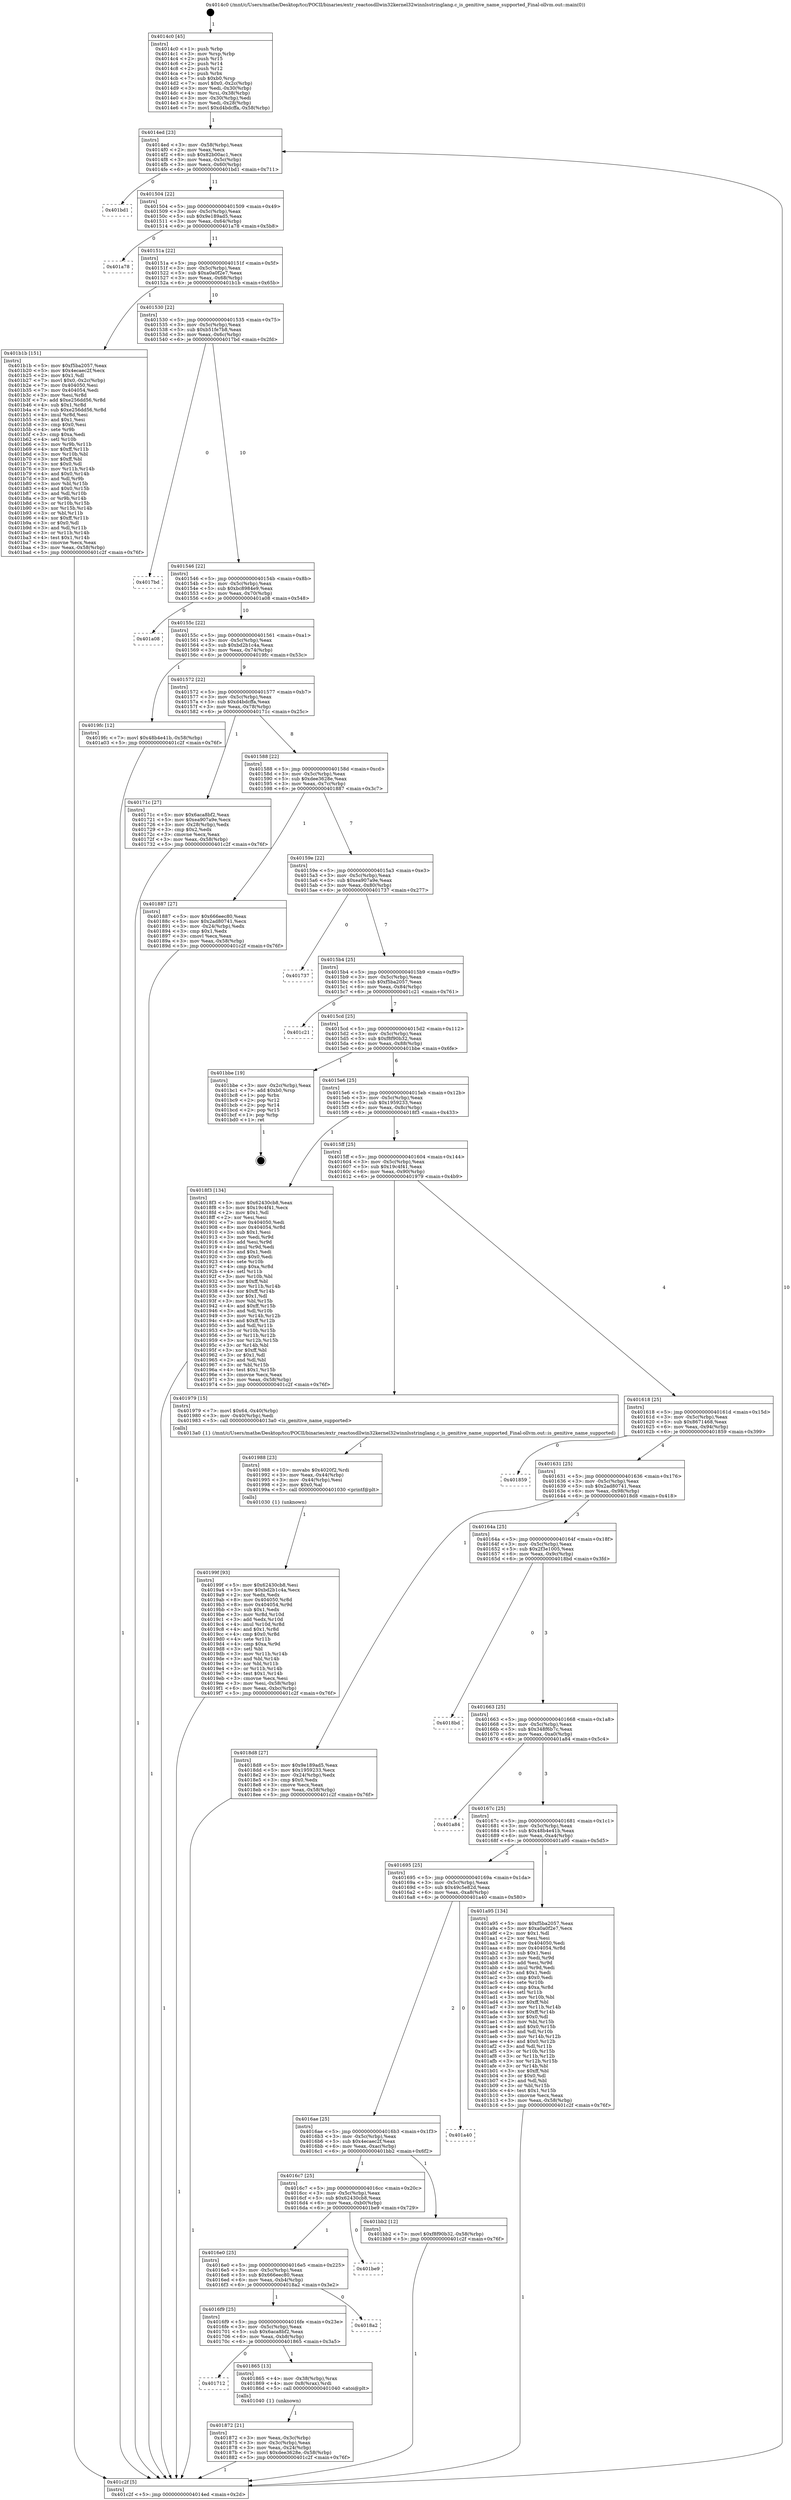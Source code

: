 digraph "0x4014c0" {
  label = "0x4014c0 (/mnt/c/Users/mathe/Desktop/tcc/POCII/binaries/extr_reactosdllwin32kernel32winnlsstringlang.c_is_genitive_name_supported_Final-ollvm.out::main(0))"
  labelloc = "t"
  node[shape=record]

  Entry [label="",width=0.3,height=0.3,shape=circle,fillcolor=black,style=filled]
  "0x4014ed" [label="{
     0x4014ed [23]\l
     | [instrs]\l
     &nbsp;&nbsp;0x4014ed \<+3\>: mov -0x58(%rbp),%eax\l
     &nbsp;&nbsp;0x4014f0 \<+2\>: mov %eax,%ecx\l
     &nbsp;&nbsp;0x4014f2 \<+6\>: sub $0x82b00ac1,%ecx\l
     &nbsp;&nbsp;0x4014f8 \<+3\>: mov %eax,-0x5c(%rbp)\l
     &nbsp;&nbsp;0x4014fb \<+3\>: mov %ecx,-0x60(%rbp)\l
     &nbsp;&nbsp;0x4014fe \<+6\>: je 0000000000401bd1 \<main+0x711\>\l
  }"]
  "0x401bd1" [label="{
     0x401bd1\l
  }", style=dashed]
  "0x401504" [label="{
     0x401504 [22]\l
     | [instrs]\l
     &nbsp;&nbsp;0x401504 \<+5\>: jmp 0000000000401509 \<main+0x49\>\l
     &nbsp;&nbsp;0x401509 \<+3\>: mov -0x5c(%rbp),%eax\l
     &nbsp;&nbsp;0x40150c \<+5\>: sub $0x9e189ad5,%eax\l
     &nbsp;&nbsp;0x401511 \<+3\>: mov %eax,-0x64(%rbp)\l
     &nbsp;&nbsp;0x401514 \<+6\>: je 0000000000401a78 \<main+0x5b8\>\l
  }"]
  Exit [label="",width=0.3,height=0.3,shape=circle,fillcolor=black,style=filled,peripheries=2]
  "0x401a78" [label="{
     0x401a78\l
  }", style=dashed]
  "0x40151a" [label="{
     0x40151a [22]\l
     | [instrs]\l
     &nbsp;&nbsp;0x40151a \<+5\>: jmp 000000000040151f \<main+0x5f\>\l
     &nbsp;&nbsp;0x40151f \<+3\>: mov -0x5c(%rbp),%eax\l
     &nbsp;&nbsp;0x401522 \<+5\>: sub $0xa0a0f2e7,%eax\l
     &nbsp;&nbsp;0x401527 \<+3\>: mov %eax,-0x68(%rbp)\l
     &nbsp;&nbsp;0x40152a \<+6\>: je 0000000000401b1b \<main+0x65b\>\l
  }"]
  "0x40199f" [label="{
     0x40199f [93]\l
     | [instrs]\l
     &nbsp;&nbsp;0x40199f \<+5\>: mov $0x62430cb8,%esi\l
     &nbsp;&nbsp;0x4019a4 \<+5\>: mov $0xbd2b1c4a,%ecx\l
     &nbsp;&nbsp;0x4019a9 \<+2\>: xor %edx,%edx\l
     &nbsp;&nbsp;0x4019ab \<+8\>: mov 0x404050,%r8d\l
     &nbsp;&nbsp;0x4019b3 \<+8\>: mov 0x404054,%r9d\l
     &nbsp;&nbsp;0x4019bb \<+3\>: sub $0x1,%edx\l
     &nbsp;&nbsp;0x4019be \<+3\>: mov %r8d,%r10d\l
     &nbsp;&nbsp;0x4019c1 \<+3\>: add %edx,%r10d\l
     &nbsp;&nbsp;0x4019c4 \<+4\>: imul %r10d,%r8d\l
     &nbsp;&nbsp;0x4019c8 \<+4\>: and $0x1,%r8d\l
     &nbsp;&nbsp;0x4019cc \<+4\>: cmp $0x0,%r8d\l
     &nbsp;&nbsp;0x4019d0 \<+4\>: sete %r11b\l
     &nbsp;&nbsp;0x4019d4 \<+4\>: cmp $0xa,%r9d\l
     &nbsp;&nbsp;0x4019d8 \<+3\>: setl %bl\l
     &nbsp;&nbsp;0x4019db \<+3\>: mov %r11b,%r14b\l
     &nbsp;&nbsp;0x4019de \<+3\>: and %bl,%r14b\l
     &nbsp;&nbsp;0x4019e1 \<+3\>: xor %bl,%r11b\l
     &nbsp;&nbsp;0x4019e4 \<+3\>: or %r11b,%r14b\l
     &nbsp;&nbsp;0x4019e7 \<+4\>: test $0x1,%r14b\l
     &nbsp;&nbsp;0x4019eb \<+3\>: cmovne %ecx,%esi\l
     &nbsp;&nbsp;0x4019ee \<+3\>: mov %esi,-0x58(%rbp)\l
     &nbsp;&nbsp;0x4019f1 \<+6\>: mov %eax,-0xbc(%rbp)\l
     &nbsp;&nbsp;0x4019f7 \<+5\>: jmp 0000000000401c2f \<main+0x76f\>\l
  }"]
  "0x401b1b" [label="{
     0x401b1b [151]\l
     | [instrs]\l
     &nbsp;&nbsp;0x401b1b \<+5\>: mov $0xf5ba2057,%eax\l
     &nbsp;&nbsp;0x401b20 \<+5\>: mov $0x4ecaec2f,%ecx\l
     &nbsp;&nbsp;0x401b25 \<+2\>: mov $0x1,%dl\l
     &nbsp;&nbsp;0x401b27 \<+7\>: movl $0x0,-0x2c(%rbp)\l
     &nbsp;&nbsp;0x401b2e \<+7\>: mov 0x404050,%esi\l
     &nbsp;&nbsp;0x401b35 \<+7\>: mov 0x404054,%edi\l
     &nbsp;&nbsp;0x401b3c \<+3\>: mov %esi,%r8d\l
     &nbsp;&nbsp;0x401b3f \<+7\>: add $0xe256dd56,%r8d\l
     &nbsp;&nbsp;0x401b46 \<+4\>: sub $0x1,%r8d\l
     &nbsp;&nbsp;0x401b4a \<+7\>: sub $0xe256dd56,%r8d\l
     &nbsp;&nbsp;0x401b51 \<+4\>: imul %r8d,%esi\l
     &nbsp;&nbsp;0x401b55 \<+3\>: and $0x1,%esi\l
     &nbsp;&nbsp;0x401b58 \<+3\>: cmp $0x0,%esi\l
     &nbsp;&nbsp;0x401b5b \<+4\>: sete %r9b\l
     &nbsp;&nbsp;0x401b5f \<+3\>: cmp $0xa,%edi\l
     &nbsp;&nbsp;0x401b62 \<+4\>: setl %r10b\l
     &nbsp;&nbsp;0x401b66 \<+3\>: mov %r9b,%r11b\l
     &nbsp;&nbsp;0x401b69 \<+4\>: xor $0xff,%r11b\l
     &nbsp;&nbsp;0x401b6d \<+3\>: mov %r10b,%bl\l
     &nbsp;&nbsp;0x401b70 \<+3\>: xor $0xff,%bl\l
     &nbsp;&nbsp;0x401b73 \<+3\>: xor $0x0,%dl\l
     &nbsp;&nbsp;0x401b76 \<+3\>: mov %r11b,%r14b\l
     &nbsp;&nbsp;0x401b79 \<+4\>: and $0x0,%r14b\l
     &nbsp;&nbsp;0x401b7d \<+3\>: and %dl,%r9b\l
     &nbsp;&nbsp;0x401b80 \<+3\>: mov %bl,%r15b\l
     &nbsp;&nbsp;0x401b83 \<+4\>: and $0x0,%r15b\l
     &nbsp;&nbsp;0x401b87 \<+3\>: and %dl,%r10b\l
     &nbsp;&nbsp;0x401b8a \<+3\>: or %r9b,%r14b\l
     &nbsp;&nbsp;0x401b8d \<+3\>: or %r10b,%r15b\l
     &nbsp;&nbsp;0x401b90 \<+3\>: xor %r15b,%r14b\l
     &nbsp;&nbsp;0x401b93 \<+3\>: or %bl,%r11b\l
     &nbsp;&nbsp;0x401b96 \<+4\>: xor $0xff,%r11b\l
     &nbsp;&nbsp;0x401b9a \<+3\>: or $0x0,%dl\l
     &nbsp;&nbsp;0x401b9d \<+3\>: and %dl,%r11b\l
     &nbsp;&nbsp;0x401ba0 \<+3\>: or %r11b,%r14b\l
     &nbsp;&nbsp;0x401ba3 \<+4\>: test $0x1,%r14b\l
     &nbsp;&nbsp;0x401ba7 \<+3\>: cmovne %ecx,%eax\l
     &nbsp;&nbsp;0x401baa \<+3\>: mov %eax,-0x58(%rbp)\l
     &nbsp;&nbsp;0x401bad \<+5\>: jmp 0000000000401c2f \<main+0x76f\>\l
  }"]
  "0x401530" [label="{
     0x401530 [22]\l
     | [instrs]\l
     &nbsp;&nbsp;0x401530 \<+5\>: jmp 0000000000401535 \<main+0x75\>\l
     &nbsp;&nbsp;0x401535 \<+3\>: mov -0x5c(%rbp),%eax\l
     &nbsp;&nbsp;0x401538 \<+5\>: sub $0xb51fe7b8,%eax\l
     &nbsp;&nbsp;0x40153d \<+3\>: mov %eax,-0x6c(%rbp)\l
     &nbsp;&nbsp;0x401540 \<+6\>: je 00000000004017bd \<main+0x2fd\>\l
  }"]
  "0x401988" [label="{
     0x401988 [23]\l
     | [instrs]\l
     &nbsp;&nbsp;0x401988 \<+10\>: movabs $0x4020f2,%rdi\l
     &nbsp;&nbsp;0x401992 \<+3\>: mov %eax,-0x44(%rbp)\l
     &nbsp;&nbsp;0x401995 \<+3\>: mov -0x44(%rbp),%esi\l
     &nbsp;&nbsp;0x401998 \<+2\>: mov $0x0,%al\l
     &nbsp;&nbsp;0x40199a \<+5\>: call 0000000000401030 \<printf@plt\>\l
     | [calls]\l
     &nbsp;&nbsp;0x401030 \{1\} (unknown)\l
  }"]
  "0x4017bd" [label="{
     0x4017bd\l
  }", style=dashed]
  "0x401546" [label="{
     0x401546 [22]\l
     | [instrs]\l
     &nbsp;&nbsp;0x401546 \<+5\>: jmp 000000000040154b \<main+0x8b\>\l
     &nbsp;&nbsp;0x40154b \<+3\>: mov -0x5c(%rbp),%eax\l
     &nbsp;&nbsp;0x40154e \<+5\>: sub $0xbc8984e9,%eax\l
     &nbsp;&nbsp;0x401553 \<+3\>: mov %eax,-0x70(%rbp)\l
     &nbsp;&nbsp;0x401556 \<+6\>: je 0000000000401a08 \<main+0x548\>\l
  }"]
  "0x401872" [label="{
     0x401872 [21]\l
     | [instrs]\l
     &nbsp;&nbsp;0x401872 \<+3\>: mov %eax,-0x3c(%rbp)\l
     &nbsp;&nbsp;0x401875 \<+3\>: mov -0x3c(%rbp),%eax\l
     &nbsp;&nbsp;0x401878 \<+3\>: mov %eax,-0x24(%rbp)\l
     &nbsp;&nbsp;0x40187b \<+7\>: movl $0xdee3628e,-0x58(%rbp)\l
     &nbsp;&nbsp;0x401882 \<+5\>: jmp 0000000000401c2f \<main+0x76f\>\l
  }"]
  "0x401a08" [label="{
     0x401a08\l
  }", style=dashed]
  "0x40155c" [label="{
     0x40155c [22]\l
     | [instrs]\l
     &nbsp;&nbsp;0x40155c \<+5\>: jmp 0000000000401561 \<main+0xa1\>\l
     &nbsp;&nbsp;0x401561 \<+3\>: mov -0x5c(%rbp),%eax\l
     &nbsp;&nbsp;0x401564 \<+5\>: sub $0xbd2b1c4a,%eax\l
     &nbsp;&nbsp;0x401569 \<+3\>: mov %eax,-0x74(%rbp)\l
     &nbsp;&nbsp;0x40156c \<+6\>: je 00000000004019fc \<main+0x53c\>\l
  }"]
  "0x401712" [label="{
     0x401712\l
  }", style=dashed]
  "0x4019fc" [label="{
     0x4019fc [12]\l
     | [instrs]\l
     &nbsp;&nbsp;0x4019fc \<+7\>: movl $0x48b4e41b,-0x58(%rbp)\l
     &nbsp;&nbsp;0x401a03 \<+5\>: jmp 0000000000401c2f \<main+0x76f\>\l
  }"]
  "0x401572" [label="{
     0x401572 [22]\l
     | [instrs]\l
     &nbsp;&nbsp;0x401572 \<+5\>: jmp 0000000000401577 \<main+0xb7\>\l
     &nbsp;&nbsp;0x401577 \<+3\>: mov -0x5c(%rbp),%eax\l
     &nbsp;&nbsp;0x40157a \<+5\>: sub $0xd4bdcffa,%eax\l
     &nbsp;&nbsp;0x40157f \<+3\>: mov %eax,-0x78(%rbp)\l
     &nbsp;&nbsp;0x401582 \<+6\>: je 000000000040171c \<main+0x25c\>\l
  }"]
  "0x401865" [label="{
     0x401865 [13]\l
     | [instrs]\l
     &nbsp;&nbsp;0x401865 \<+4\>: mov -0x38(%rbp),%rax\l
     &nbsp;&nbsp;0x401869 \<+4\>: mov 0x8(%rax),%rdi\l
     &nbsp;&nbsp;0x40186d \<+5\>: call 0000000000401040 \<atoi@plt\>\l
     | [calls]\l
     &nbsp;&nbsp;0x401040 \{1\} (unknown)\l
  }"]
  "0x40171c" [label="{
     0x40171c [27]\l
     | [instrs]\l
     &nbsp;&nbsp;0x40171c \<+5\>: mov $0x6aca8bf2,%eax\l
     &nbsp;&nbsp;0x401721 \<+5\>: mov $0xea907a9e,%ecx\l
     &nbsp;&nbsp;0x401726 \<+3\>: mov -0x28(%rbp),%edx\l
     &nbsp;&nbsp;0x401729 \<+3\>: cmp $0x2,%edx\l
     &nbsp;&nbsp;0x40172c \<+3\>: cmovne %ecx,%eax\l
     &nbsp;&nbsp;0x40172f \<+3\>: mov %eax,-0x58(%rbp)\l
     &nbsp;&nbsp;0x401732 \<+5\>: jmp 0000000000401c2f \<main+0x76f\>\l
  }"]
  "0x401588" [label="{
     0x401588 [22]\l
     | [instrs]\l
     &nbsp;&nbsp;0x401588 \<+5\>: jmp 000000000040158d \<main+0xcd\>\l
     &nbsp;&nbsp;0x40158d \<+3\>: mov -0x5c(%rbp),%eax\l
     &nbsp;&nbsp;0x401590 \<+5\>: sub $0xdee3628e,%eax\l
     &nbsp;&nbsp;0x401595 \<+3\>: mov %eax,-0x7c(%rbp)\l
     &nbsp;&nbsp;0x401598 \<+6\>: je 0000000000401887 \<main+0x3c7\>\l
  }"]
  "0x401c2f" [label="{
     0x401c2f [5]\l
     | [instrs]\l
     &nbsp;&nbsp;0x401c2f \<+5\>: jmp 00000000004014ed \<main+0x2d\>\l
  }"]
  "0x4014c0" [label="{
     0x4014c0 [45]\l
     | [instrs]\l
     &nbsp;&nbsp;0x4014c0 \<+1\>: push %rbp\l
     &nbsp;&nbsp;0x4014c1 \<+3\>: mov %rsp,%rbp\l
     &nbsp;&nbsp;0x4014c4 \<+2\>: push %r15\l
     &nbsp;&nbsp;0x4014c6 \<+2\>: push %r14\l
     &nbsp;&nbsp;0x4014c8 \<+2\>: push %r12\l
     &nbsp;&nbsp;0x4014ca \<+1\>: push %rbx\l
     &nbsp;&nbsp;0x4014cb \<+7\>: sub $0xb0,%rsp\l
     &nbsp;&nbsp;0x4014d2 \<+7\>: movl $0x0,-0x2c(%rbp)\l
     &nbsp;&nbsp;0x4014d9 \<+3\>: mov %edi,-0x30(%rbp)\l
     &nbsp;&nbsp;0x4014dc \<+4\>: mov %rsi,-0x38(%rbp)\l
     &nbsp;&nbsp;0x4014e0 \<+3\>: mov -0x30(%rbp),%edi\l
     &nbsp;&nbsp;0x4014e3 \<+3\>: mov %edi,-0x28(%rbp)\l
     &nbsp;&nbsp;0x4014e6 \<+7\>: movl $0xd4bdcffa,-0x58(%rbp)\l
  }"]
  "0x4016f9" [label="{
     0x4016f9 [25]\l
     | [instrs]\l
     &nbsp;&nbsp;0x4016f9 \<+5\>: jmp 00000000004016fe \<main+0x23e\>\l
     &nbsp;&nbsp;0x4016fe \<+3\>: mov -0x5c(%rbp),%eax\l
     &nbsp;&nbsp;0x401701 \<+5\>: sub $0x6aca8bf2,%eax\l
     &nbsp;&nbsp;0x401706 \<+6\>: mov %eax,-0xb8(%rbp)\l
     &nbsp;&nbsp;0x40170c \<+6\>: je 0000000000401865 \<main+0x3a5\>\l
  }"]
  "0x401887" [label="{
     0x401887 [27]\l
     | [instrs]\l
     &nbsp;&nbsp;0x401887 \<+5\>: mov $0x666eec80,%eax\l
     &nbsp;&nbsp;0x40188c \<+5\>: mov $0x2ad80741,%ecx\l
     &nbsp;&nbsp;0x401891 \<+3\>: mov -0x24(%rbp),%edx\l
     &nbsp;&nbsp;0x401894 \<+3\>: cmp $0x1,%edx\l
     &nbsp;&nbsp;0x401897 \<+3\>: cmovl %ecx,%eax\l
     &nbsp;&nbsp;0x40189a \<+3\>: mov %eax,-0x58(%rbp)\l
     &nbsp;&nbsp;0x40189d \<+5\>: jmp 0000000000401c2f \<main+0x76f\>\l
  }"]
  "0x40159e" [label="{
     0x40159e [22]\l
     | [instrs]\l
     &nbsp;&nbsp;0x40159e \<+5\>: jmp 00000000004015a3 \<main+0xe3\>\l
     &nbsp;&nbsp;0x4015a3 \<+3\>: mov -0x5c(%rbp),%eax\l
     &nbsp;&nbsp;0x4015a6 \<+5\>: sub $0xea907a9e,%eax\l
     &nbsp;&nbsp;0x4015ab \<+3\>: mov %eax,-0x80(%rbp)\l
     &nbsp;&nbsp;0x4015ae \<+6\>: je 0000000000401737 \<main+0x277\>\l
  }"]
  "0x4018a2" [label="{
     0x4018a2\l
  }", style=dashed]
  "0x401737" [label="{
     0x401737\l
  }", style=dashed]
  "0x4015b4" [label="{
     0x4015b4 [25]\l
     | [instrs]\l
     &nbsp;&nbsp;0x4015b4 \<+5\>: jmp 00000000004015b9 \<main+0xf9\>\l
     &nbsp;&nbsp;0x4015b9 \<+3\>: mov -0x5c(%rbp),%eax\l
     &nbsp;&nbsp;0x4015bc \<+5\>: sub $0xf5ba2057,%eax\l
     &nbsp;&nbsp;0x4015c1 \<+6\>: mov %eax,-0x84(%rbp)\l
     &nbsp;&nbsp;0x4015c7 \<+6\>: je 0000000000401c21 \<main+0x761\>\l
  }"]
  "0x4016e0" [label="{
     0x4016e0 [25]\l
     | [instrs]\l
     &nbsp;&nbsp;0x4016e0 \<+5\>: jmp 00000000004016e5 \<main+0x225\>\l
     &nbsp;&nbsp;0x4016e5 \<+3\>: mov -0x5c(%rbp),%eax\l
     &nbsp;&nbsp;0x4016e8 \<+5\>: sub $0x666eec80,%eax\l
     &nbsp;&nbsp;0x4016ed \<+6\>: mov %eax,-0xb4(%rbp)\l
     &nbsp;&nbsp;0x4016f3 \<+6\>: je 00000000004018a2 \<main+0x3e2\>\l
  }"]
  "0x401c21" [label="{
     0x401c21\l
  }", style=dashed]
  "0x4015cd" [label="{
     0x4015cd [25]\l
     | [instrs]\l
     &nbsp;&nbsp;0x4015cd \<+5\>: jmp 00000000004015d2 \<main+0x112\>\l
     &nbsp;&nbsp;0x4015d2 \<+3\>: mov -0x5c(%rbp),%eax\l
     &nbsp;&nbsp;0x4015d5 \<+5\>: sub $0xf8f90b32,%eax\l
     &nbsp;&nbsp;0x4015da \<+6\>: mov %eax,-0x88(%rbp)\l
     &nbsp;&nbsp;0x4015e0 \<+6\>: je 0000000000401bbe \<main+0x6fe\>\l
  }"]
  "0x401be9" [label="{
     0x401be9\l
  }", style=dashed]
  "0x401bbe" [label="{
     0x401bbe [19]\l
     | [instrs]\l
     &nbsp;&nbsp;0x401bbe \<+3\>: mov -0x2c(%rbp),%eax\l
     &nbsp;&nbsp;0x401bc1 \<+7\>: add $0xb0,%rsp\l
     &nbsp;&nbsp;0x401bc8 \<+1\>: pop %rbx\l
     &nbsp;&nbsp;0x401bc9 \<+2\>: pop %r12\l
     &nbsp;&nbsp;0x401bcb \<+2\>: pop %r14\l
     &nbsp;&nbsp;0x401bcd \<+2\>: pop %r15\l
     &nbsp;&nbsp;0x401bcf \<+1\>: pop %rbp\l
     &nbsp;&nbsp;0x401bd0 \<+1\>: ret\l
  }"]
  "0x4015e6" [label="{
     0x4015e6 [25]\l
     | [instrs]\l
     &nbsp;&nbsp;0x4015e6 \<+5\>: jmp 00000000004015eb \<main+0x12b\>\l
     &nbsp;&nbsp;0x4015eb \<+3\>: mov -0x5c(%rbp),%eax\l
     &nbsp;&nbsp;0x4015ee \<+5\>: sub $0x1959233,%eax\l
     &nbsp;&nbsp;0x4015f3 \<+6\>: mov %eax,-0x8c(%rbp)\l
     &nbsp;&nbsp;0x4015f9 \<+6\>: je 00000000004018f3 \<main+0x433\>\l
  }"]
  "0x4016c7" [label="{
     0x4016c7 [25]\l
     | [instrs]\l
     &nbsp;&nbsp;0x4016c7 \<+5\>: jmp 00000000004016cc \<main+0x20c\>\l
     &nbsp;&nbsp;0x4016cc \<+3\>: mov -0x5c(%rbp),%eax\l
     &nbsp;&nbsp;0x4016cf \<+5\>: sub $0x62430cb8,%eax\l
     &nbsp;&nbsp;0x4016d4 \<+6\>: mov %eax,-0xb0(%rbp)\l
     &nbsp;&nbsp;0x4016da \<+6\>: je 0000000000401be9 \<main+0x729\>\l
  }"]
  "0x4018f3" [label="{
     0x4018f3 [134]\l
     | [instrs]\l
     &nbsp;&nbsp;0x4018f3 \<+5\>: mov $0x62430cb8,%eax\l
     &nbsp;&nbsp;0x4018f8 \<+5\>: mov $0x19c4f41,%ecx\l
     &nbsp;&nbsp;0x4018fd \<+2\>: mov $0x1,%dl\l
     &nbsp;&nbsp;0x4018ff \<+2\>: xor %esi,%esi\l
     &nbsp;&nbsp;0x401901 \<+7\>: mov 0x404050,%edi\l
     &nbsp;&nbsp;0x401908 \<+8\>: mov 0x404054,%r8d\l
     &nbsp;&nbsp;0x401910 \<+3\>: sub $0x1,%esi\l
     &nbsp;&nbsp;0x401913 \<+3\>: mov %edi,%r9d\l
     &nbsp;&nbsp;0x401916 \<+3\>: add %esi,%r9d\l
     &nbsp;&nbsp;0x401919 \<+4\>: imul %r9d,%edi\l
     &nbsp;&nbsp;0x40191d \<+3\>: and $0x1,%edi\l
     &nbsp;&nbsp;0x401920 \<+3\>: cmp $0x0,%edi\l
     &nbsp;&nbsp;0x401923 \<+4\>: sete %r10b\l
     &nbsp;&nbsp;0x401927 \<+4\>: cmp $0xa,%r8d\l
     &nbsp;&nbsp;0x40192b \<+4\>: setl %r11b\l
     &nbsp;&nbsp;0x40192f \<+3\>: mov %r10b,%bl\l
     &nbsp;&nbsp;0x401932 \<+3\>: xor $0xff,%bl\l
     &nbsp;&nbsp;0x401935 \<+3\>: mov %r11b,%r14b\l
     &nbsp;&nbsp;0x401938 \<+4\>: xor $0xff,%r14b\l
     &nbsp;&nbsp;0x40193c \<+3\>: xor $0x1,%dl\l
     &nbsp;&nbsp;0x40193f \<+3\>: mov %bl,%r15b\l
     &nbsp;&nbsp;0x401942 \<+4\>: and $0xff,%r15b\l
     &nbsp;&nbsp;0x401946 \<+3\>: and %dl,%r10b\l
     &nbsp;&nbsp;0x401949 \<+3\>: mov %r14b,%r12b\l
     &nbsp;&nbsp;0x40194c \<+4\>: and $0xff,%r12b\l
     &nbsp;&nbsp;0x401950 \<+3\>: and %dl,%r11b\l
     &nbsp;&nbsp;0x401953 \<+3\>: or %r10b,%r15b\l
     &nbsp;&nbsp;0x401956 \<+3\>: or %r11b,%r12b\l
     &nbsp;&nbsp;0x401959 \<+3\>: xor %r12b,%r15b\l
     &nbsp;&nbsp;0x40195c \<+3\>: or %r14b,%bl\l
     &nbsp;&nbsp;0x40195f \<+3\>: xor $0xff,%bl\l
     &nbsp;&nbsp;0x401962 \<+3\>: or $0x1,%dl\l
     &nbsp;&nbsp;0x401965 \<+2\>: and %dl,%bl\l
     &nbsp;&nbsp;0x401967 \<+3\>: or %bl,%r15b\l
     &nbsp;&nbsp;0x40196a \<+4\>: test $0x1,%r15b\l
     &nbsp;&nbsp;0x40196e \<+3\>: cmovne %ecx,%eax\l
     &nbsp;&nbsp;0x401971 \<+3\>: mov %eax,-0x58(%rbp)\l
     &nbsp;&nbsp;0x401974 \<+5\>: jmp 0000000000401c2f \<main+0x76f\>\l
  }"]
  "0x4015ff" [label="{
     0x4015ff [25]\l
     | [instrs]\l
     &nbsp;&nbsp;0x4015ff \<+5\>: jmp 0000000000401604 \<main+0x144\>\l
     &nbsp;&nbsp;0x401604 \<+3\>: mov -0x5c(%rbp),%eax\l
     &nbsp;&nbsp;0x401607 \<+5\>: sub $0x19c4f41,%eax\l
     &nbsp;&nbsp;0x40160c \<+6\>: mov %eax,-0x90(%rbp)\l
     &nbsp;&nbsp;0x401612 \<+6\>: je 0000000000401979 \<main+0x4b9\>\l
  }"]
  "0x401bb2" [label="{
     0x401bb2 [12]\l
     | [instrs]\l
     &nbsp;&nbsp;0x401bb2 \<+7\>: movl $0xf8f90b32,-0x58(%rbp)\l
     &nbsp;&nbsp;0x401bb9 \<+5\>: jmp 0000000000401c2f \<main+0x76f\>\l
  }"]
  "0x401979" [label="{
     0x401979 [15]\l
     | [instrs]\l
     &nbsp;&nbsp;0x401979 \<+7\>: movl $0x64,-0x40(%rbp)\l
     &nbsp;&nbsp;0x401980 \<+3\>: mov -0x40(%rbp),%edi\l
     &nbsp;&nbsp;0x401983 \<+5\>: call 00000000004013a0 \<is_genitive_name_supported\>\l
     | [calls]\l
     &nbsp;&nbsp;0x4013a0 \{1\} (/mnt/c/Users/mathe/Desktop/tcc/POCII/binaries/extr_reactosdllwin32kernel32winnlsstringlang.c_is_genitive_name_supported_Final-ollvm.out::is_genitive_name_supported)\l
  }"]
  "0x401618" [label="{
     0x401618 [25]\l
     | [instrs]\l
     &nbsp;&nbsp;0x401618 \<+5\>: jmp 000000000040161d \<main+0x15d\>\l
     &nbsp;&nbsp;0x40161d \<+3\>: mov -0x5c(%rbp),%eax\l
     &nbsp;&nbsp;0x401620 \<+5\>: sub $0x8671468,%eax\l
     &nbsp;&nbsp;0x401625 \<+6\>: mov %eax,-0x94(%rbp)\l
     &nbsp;&nbsp;0x40162b \<+6\>: je 0000000000401859 \<main+0x399\>\l
  }"]
  "0x4016ae" [label="{
     0x4016ae [25]\l
     | [instrs]\l
     &nbsp;&nbsp;0x4016ae \<+5\>: jmp 00000000004016b3 \<main+0x1f3\>\l
     &nbsp;&nbsp;0x4016b3 \<+3\>: mov -0x5c(%rbp),%eax\l
     &nbsp;&nbsp;0x4016b6 \<+5\>: sub $0x4ecaec2f,%eax\l
     &nbsp;&nbsp;0x4016bb \<+6\>: mov %eax,-0xac(%rbp)\l
     &nbsp;&nbsp;0x4016c1 \<+6\>: je 0000000000401bb2 \<main+0x6f2\>\l
  }"]
  "0x401859" [label="{
     0x401859\l
  }", style=dashed]
  "0x401631" [label="{
     0x401631 [25]\l
     | [instrs]\l
     &nbsp;&nbsp;0x401631 \<+5\>: jmp 0000000000401636 \<main+0x176\>\l
     &nbsp;&nbsp;0x401636 \<+3\>: mov -0x5c(%rbp),%eax\l
     &nbsp;&nbsp;0x401639 \<+5\>: sub $0x2ad80741,%eax\l
     &nbsp;&nbsp;0x40163e \<+6\>: mov %eax,-0x98(%rbp)\l
     &nbsp;&nbsp;0x401644 \<+6\>: je 00000000004018d8 \<main+0x418\>\l
  }"]
  "0x401a40" [label="{
     0x401a40\l
  }", style=dashed]
  "0x4018d8" [label="{
     0x4018d8 [27]\l
     | [instrs]\l
     &nbsp;&nbsp;0x4018d8 \<+5\>: mov $0x9e189ad5,%eax\l
     &nbsp;&nbsp;0x4018dd \<+5\>: mov $0x1959233,%ecx\l
     &nbsp;&nbsp;0x4018e2 \<+3\>: mov -0x24(%rbp),%edx\l
     &nbsp;&nbsp;0x4018e5 \<+3\>: cmp $0x0,%edx\l
     &nbsp;&nbsp;0x4018e8 \<+3\>: cmove %ecx,%eax\l
     &nbsp;&nbsp;0x4018eb \<+3\>: mov %eax,-0x58(%rbp)\l
     &nbsp;&nbsp;0x4018ee \<+5\>: jmp 0000000000401c2f \<main+0x76f\>\l
  }"]
  "0x40164a" [label="{
     0x40164a [25]\l
     | [instrs]\l
     &nbsp;&nbsp;0x40164a \<+5\>: jmp 000000000040164f \<main+0x18f\>\l
     &nbsp;&nbsp;0x40164f \<+3\>: mov -0x5c(%rbp),%eax\l
     &nbsp;&nbsp;0x401652 \<+5\>: sub $0x2f3e1005,%eax\l
     &nbsp;&nbsp;0x401657 \<+6\>: mov %eax,-0x9c(%rbp)\l
     &nbsp;&nbsp;0x40165d \<+6\>: je 00000000004018bd \<main+0x3fd\>\l
  }"]
  "0x401695" [label="{
     0x401695 [25]\l
     | [instrs]\l
     &nbsp;&nbsp;0x401695 \<+5\>: jmp 000000000040169a \<main+0x1da\>\l
     &nbsp;&nbsp;0x40169a \<+3\>: mov -0x5c(%rbp),%eax\l
     &nbsp;&nbsp;0x40169d \<+5\>: sub $0x49c5e82d,%eax\l
     &nbsp;&nbsp;0x4016a2 \<+6\>: mov %eax,-0xa8(%rbp)\l
     &nbsp;&nbsp;0x4016a8 \<+6\>: je 0000000000401a40 \<main+0x580\>\l
  }"]
  "0x4018bd" [label="{
     0x4018bd\l
  }", style=dashed]
  "0x401663" [label="{
     0x401663 [25]\l
     | [instrs]\l
     &nbsp;&nbsp;0x401663 \<+5\>: jmp 0000000000401668 \<main+0x1a8\>\l
     &nbsp;&nbsp;0x401668 \<+3\>: mov -0x5c(%rbp),%eax\l
     &nbsp;&nbsp;0x40166b \<+5\>: sub $0x348f6b7c,%eax\l
     &nbsp;&nbsp;0x401670 \<+6\>: mov %eax,-0xa0(%rbp)\l
     &nbsp;&nbsp;0x401676 \<+6\>: je 0000000000401a84 \<main+0x5c4\>\l
  }"]
  "0x401a95" [label="{
     0x401a95 [134]\l
     | [instrs]\l
     &nbsp;&nbsp;0x401a95 \<+5\>: mov $0xf5ba2057,%eax\l
     &nbsp;&nbsp;0x401a9a \<+5\>: mov $0xa0a0f2e7,%ecx\l
     &nbsp;&nbsp;0x401a9f \<+2\>: mov $0x1,%dl\l
     &nbsp;&nbsp;0x401aa1 \<+2\>: xor %esi,%esi\l
     &nbsp;&nbsp;0x401aa3 \<+7\>: mov 0x404050,%edi\l
     &nbsp;&nbsp;0x401aaa \<+8\>: mov 0x404054,%r8d\l
     &nbsp;&nbsp;0x401ab2 \<+3\>: sub $0x1,%esi\l
     &nbsp;&nbsp;0x401ab5 \<+3\>: mov %edi,%r9d\l
     &nbsp;&nbsp;0x401ab8 \<+3\>: add %esi,%r9d\l
     &nbsp;&nbsp;0x401abb \<+4\>: imul %r9d,%edi\l
     &nbsp;&nbsp;0x401abf \<+3\>: and $0x1,%edi\l
     &nbsp;&nbsp;0x401ac2 \<+3\>: cmp $0x0,%edi\l
     &nbsp;&nbsp;0x401ac5 \<+4\>: sete %r10b\l
     &nbsp;&nbsp;0x401ac9 \<+4\>: cmp $0xa,%r8d\l
     &nbsp;&nbsp;0x401acd \<+4\>: setl %r11b\l
     &nbsp;&nbsp;0x401ad1 \<+3\>: mov %r10b,%bl\l
     &nbsp;&nbsp;0x401ad4 \<+3\>: xor $0xff,%bl\l
     &nbsp;&nbsp;0x401ad7 \<+3\>: mov %r11b,%r14b\l
     &nbsp;&nbsp;0x401ada \<+4\>: xor $0xff,%r14b\l
     &nbsp;&nbsp;0x401ade \<+3\>: xor $0x0,%dl\l
     &nbsp;&nbsp;0x401ae1 \<+3\>: mov %bl,%r15b\l
     &nbsp;&nbsp;0x401ae4 \<+4\>: and $0x0,%r15b\l
     &nbsp;&nbsp;0x401ae8 \<+3\>: and %dl,%r10b\l
     &nbsp;&nbsp;0x401aeb \<+3\>: mov %r14b,%r12b\l
     &nbsp;&nbsp;0x401aee \<+4\>: and $0x0,%r12b\l
     &nbsp;&nbsp;0x401af2 \<+3\>: and %dl,%r11b\l
     &nbsp;&nbsp;0x401af5 \<+3\>: or %r10b,%r15b\l
     &nbsp;&nbsp;0x401af8 \<+3\>: or %r11b,%r12b\l
     &nbsp;&nbsp;0x401afb \<+3\>: xor %r12b,%r15b\l
     &nbsp;&nbsp;0x401afe \<+3\>: or %r14b,%bl\l
     &nbsp;&nbsp;0x401b01 \<+3\>: xor $0xff,%bl\l
     &nbsp;&nbsp;0x401b04 \<+3\>: or $0x0,%dl\l
     &nbsp;&nbsp;0x401b07 \<+2\>: and %dl,%bl\l
     &nbsp;&nbsp;0x401b09 \<+3\>: or %bl,%r15b\l
     &nbsp;&nbsp;0x401b0c \<+4\>: test $0x1,%r15b\l
     &nbsp;&nbsp;0x401b10 \<+3\>: cmovne %ecx,%eax\l
     &nbsp;&nbsp;0x401b13 \<+3\>: mov %eax,-0x58(%rbp)\l
     &nbsp;&nbsp;0x401b16 \<+5\>: jmp 0000000000401c2f \<main+0x76f\>\l
  }"]
  "0x401a84" [label="{
     0x401a84\l
  }", style=dashed]
  "0x40167c" [label="{
     0x40167c [25]\l
     | [instrs]\l
     &nbsp;&nbsp;0x40167c \<+5\>: jmp 0000000000401681 \<main+0x1c1\>\l
     &nbsp;&nbsp;0x401681 \<+3\>: mov -0x5c(%rbp),%eax\l
     &nbsp;&nbsp;0x401684 \<+5\>: sub $0x48b4e41b,%eax\l
     &nbsp;&nbsp;0x401689 \<+6\>: mov %eax,-0xa4(%rbp)\l
     &nbsp;&nbsp;0x40168f \<+6\>: je 0000000000401a95 \<main+0x5d5\>\l
  }"]
  Entry -> "0x4014c0" [label=" 1"]
  "0x4014ed" -> "0x401bd1" [label=" 0"]
  "0x4014ed" -> "0x401504" [label=" 11"]
  "0x401bbe" -> Exit [label=" 1"]
  "0x401504" -> "0x401a78" [label=" 0"]
  "0x401504" -> "0x40151a" [label=" 11"]
  "0x401bb2" -> "0x401c2f" [label=" 1"]
  "0x40151a" -> "0x401b1b" [label=" 1"]
  "0x40151a" -> "0x401530" [label=" 10"]
  "0x401b1b" -> "0x401c2f" [label=" 1"]
  "0x401530" -> "0x4017bd" [label=" 0"]
  "0x401530" -> "0x401546" [label=" 10"]
  "0x401a95" -> "0x401c2f" [label=" 1"]
  "0x401546" -> "0x401a08" [label=" 0"]
  "0x401546" -> "0x40155c" [label=" 10"]
  "0x4019fc" -> "0x401c2f" [label=" 1"]
  "0x40155c" -> "0x4019fc" [label=" 1"]
  "0x40155c" -> "0x401572" [label=" 9"]
  "0x40199f" -> "0x401c2f" [label=" 1"]
  "0x401572" -> "0x40171c" [label=" 1"]
  "0x401572" -> "0x401588" [label=" 8"]
  "0x40171c" -> "0x401c2f" [label=" 1"]
  "0x4014c0" -> "0x4014ed" [label=" 1"]
  "0x401c2f" -> "0x4014ed" [label=" 10"]
  "0x401988" -> "0x40199f" [label=" 1"]
  "0x401588" -> "0x401887" [label=" 1"]
  "0x401588" -> "0x40159e" [label=" 7"]
  "0x4018f3" -> "0x401c2f" [label=" 1"]
  "0x40159e" -> "0x401737" [label=" 0"]
  "0x40159e" -> "0x4015b4" [label=" 7"]
  "0x4018d8" -> "0x401c2f" [label=" 1"]
  "0x4015b4" -> "0x401c21" [label=" 0"]
  "0x4015b4" -> "0x4015cd" [label=" 7"]
  "0x401872" -> "0x401c2f" [label=" 1"]
  "0x4015cd" -> "0x401bbe" [label=" 1"]
  "0x4015cd" -> "0x4015e6" [label=" 6"]
  "0x401865" -> "0x401872" [label=" 1"]
  "0x4015e6" -> "0x4018f3" [label=" 1"]
  "0x4015e6" -> "0x4015ff" [label=" 5"]
  "0x4016f9" -> "0x401865" [label=" 1"]
  "0x4015ff" -> "0x401979" [label=" 1"]
  "0x4015ff" -> "0x401618" [label=" 4"]
  "0x401979" -> "0x401988" [label=" 1"]
  "0x401618" -> "0x401859" [label=" 0"]
  "0x401618" -> "0x401631" [label=" 4"]
  "0x4016e0" -> "0x4018a2" [label=" 0"]
  "0x401631" -> "0x4018d8" [label=" 1"]
  "0x401631" -> "0x40164a" [label=" 3"]
  "0x401887" -> "0x401c2f" [label=" 1"]
  "0x40164a" -> "0x4018bd" [label=" 0"]
  "0x40164a" -> "0x401663" [label=" 3"]
  "0x4016c7" -> "0x401be9" [label=" 0"]
  "0x401663" -> "0x401a84" [label=" 0"]
  "0x401663" -> "0x40167c" [label=" 3"]
  "0x4016f9" -> "0x401712" [label=" 0"]
  "0x40167c" -> "0x401a95" [label=" 1"]
  "0x40167c" -> "0x401695" [label=" 2"]
  "0x4016c7" -> "0x4016e0" [label=" 1"]
  "0x401695" -> "0x401a40" [label=" 0"]
  "0x401695" -> "0x4016ae" [label=" 2"]
  "0x4016e0" -> "0x4016f9" [label=" 1"]
  "0x4016ae" -> "0x401bb2" [label=" 1"]
  "0x4016ae" -> "0x4016c7" [label=" 1"]
}
